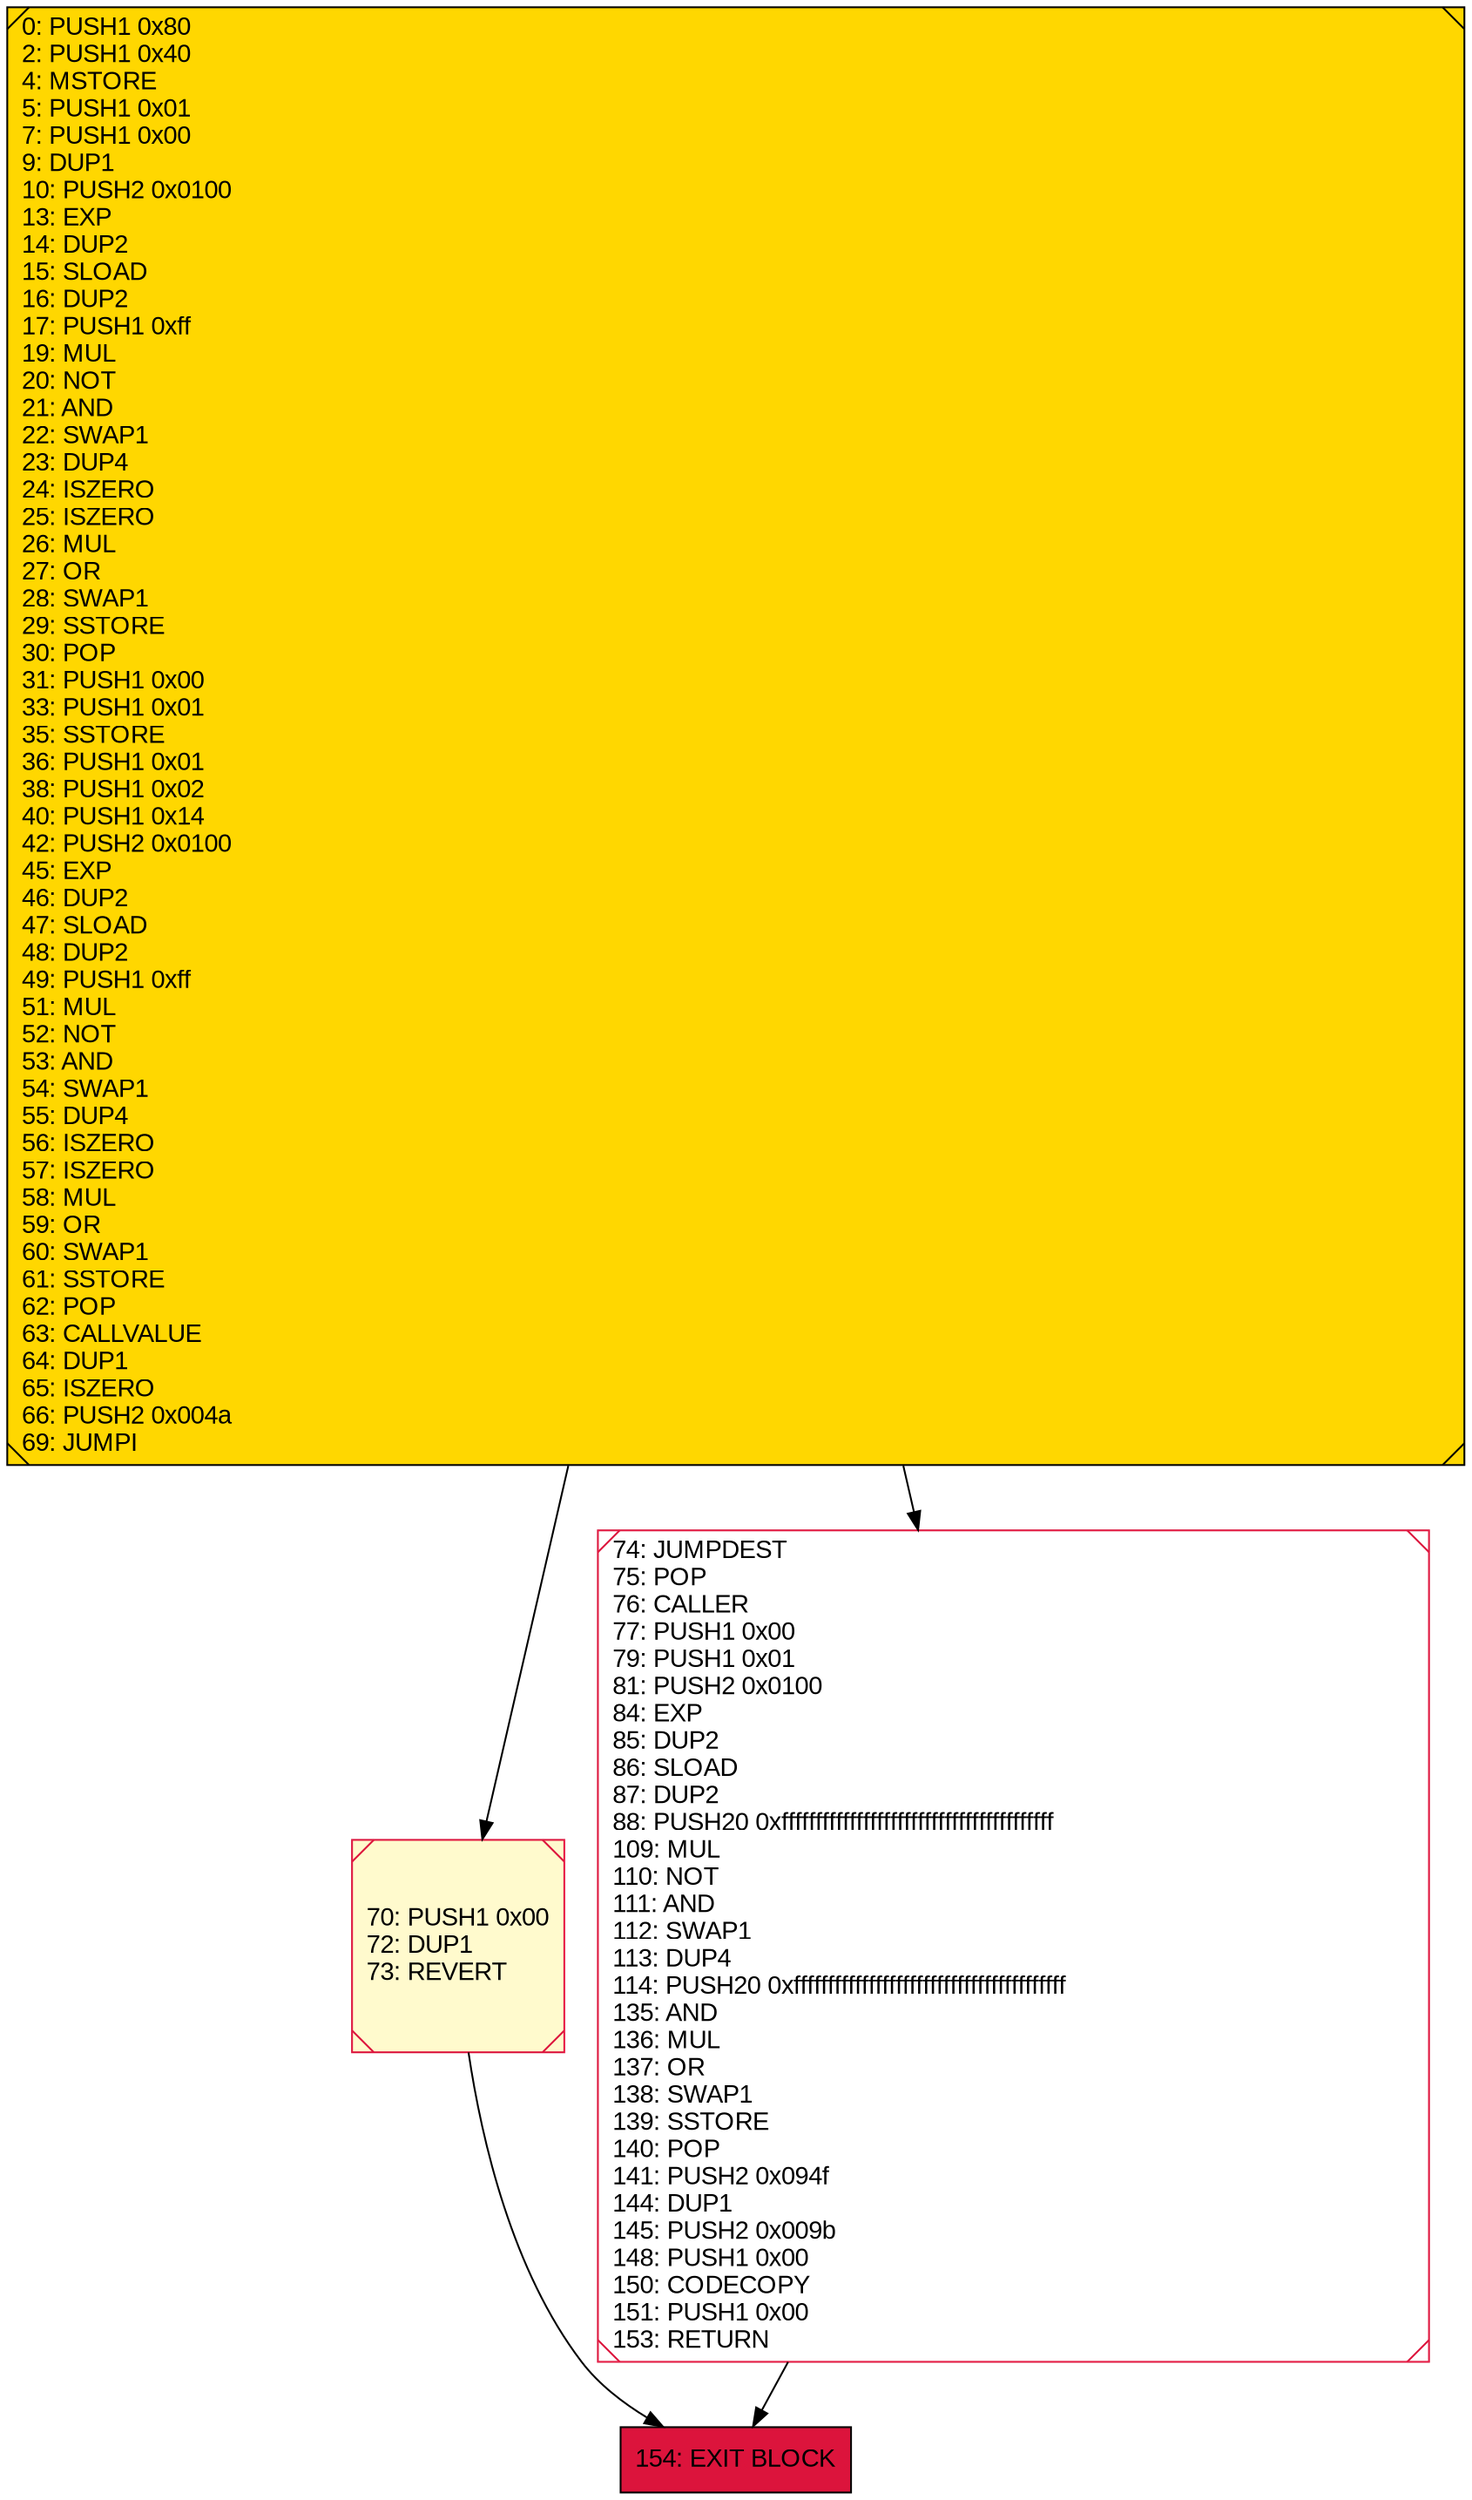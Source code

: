 digraph G {
bgcolor=transparent rankdir=UD;
node [shape=box style=filled color=black fillcolor=white fontname=arial fontcolor=black];
70 [label="70: PUSH1 0x00\l72: DUP1\l73: REVERT\l" fillcolor=lemonchiffon shape=Msquare color=crimson ];
0 [label="0: PUSH1 0x80\l2: PUSH1 0x40\l4: MSTORE\l5: PUSH1 0x01\l7: PUSH1 0x00\l9: DUP1\l10: PUSH2 0x0100\l13: EXP\l14: DUP2\l15: SLOAD\l16: DUP2\l17: PUSH1 0xff\l19: MUL\l20: NOT\l21: AND\l22: SWAP1\l23: DUP4\l24: ISZERO\l25: ISZERO\l26: MUL\l27: OR\l28: SWAP1\l29: SSTORE\l30: POP\l31: PUSH1 0x00\l33: PUSH1 0x01\l35: SSTORE\l36: PUSH1 0x01\l38: PUSH1 0x02\l40: PUSH1 0x14\l42: PUSH2 0x0100\l45: EXP\l46: DUP2\l47: SLOAD\l48: DUP2\l49: PUSH1 0xff\l51: MUL\l52: NOT\l53: AND\l54: SWAP1\l55: DUP4\l56: ISZERO\l57: ISZERO\l58: MUL\l59: OR\l60: SWAP1\l61: SSTORE\l62: POP\l63: CALLVALUE\l64: DUP1\l65: ISZERO\l66: PUSH2 0x004a\l69: JUMPI\l" fillcolor=lemonchiffon shape=Msquare fillcolor=gold ];
154 [label="154: EXIT BLOCK\l" fillcolor=crimson ];
74 [label="74: JUMPDEST\l75: POP\l76: CALLER\l77: PUSH1 0x00\l79: PUSH1 0x01\l81: PUSH2 0x0100\l84: EXP\l85: DUP2\l86: SLOAD\l87: DUP2\l88: PUSH20 0xffffffffffffffffffffffffffffffffffffffff\l109: MUL\l110: NOT\l111: AND\l112: SWAP1\l113: DUP4\l114: PUSH20 0xffffffffffffffffffffffffffffffffffffffff\l135: AND\l136: MUL\l137: OR\l138: SWAP1\l139: SSTORE\l140: POP\l141: PUSH2 0x094f\l144: DUP1\l145: PUSH2 0x009b\l148: PUSH1 0x00\l150: CODECOPY\l151: PUSH1 0x00\l153: RETURN\l" shape=Msquare color=crimson ];
0 -> 74;
74 -> 154;
70 -> 154;
0 -> 70;
}